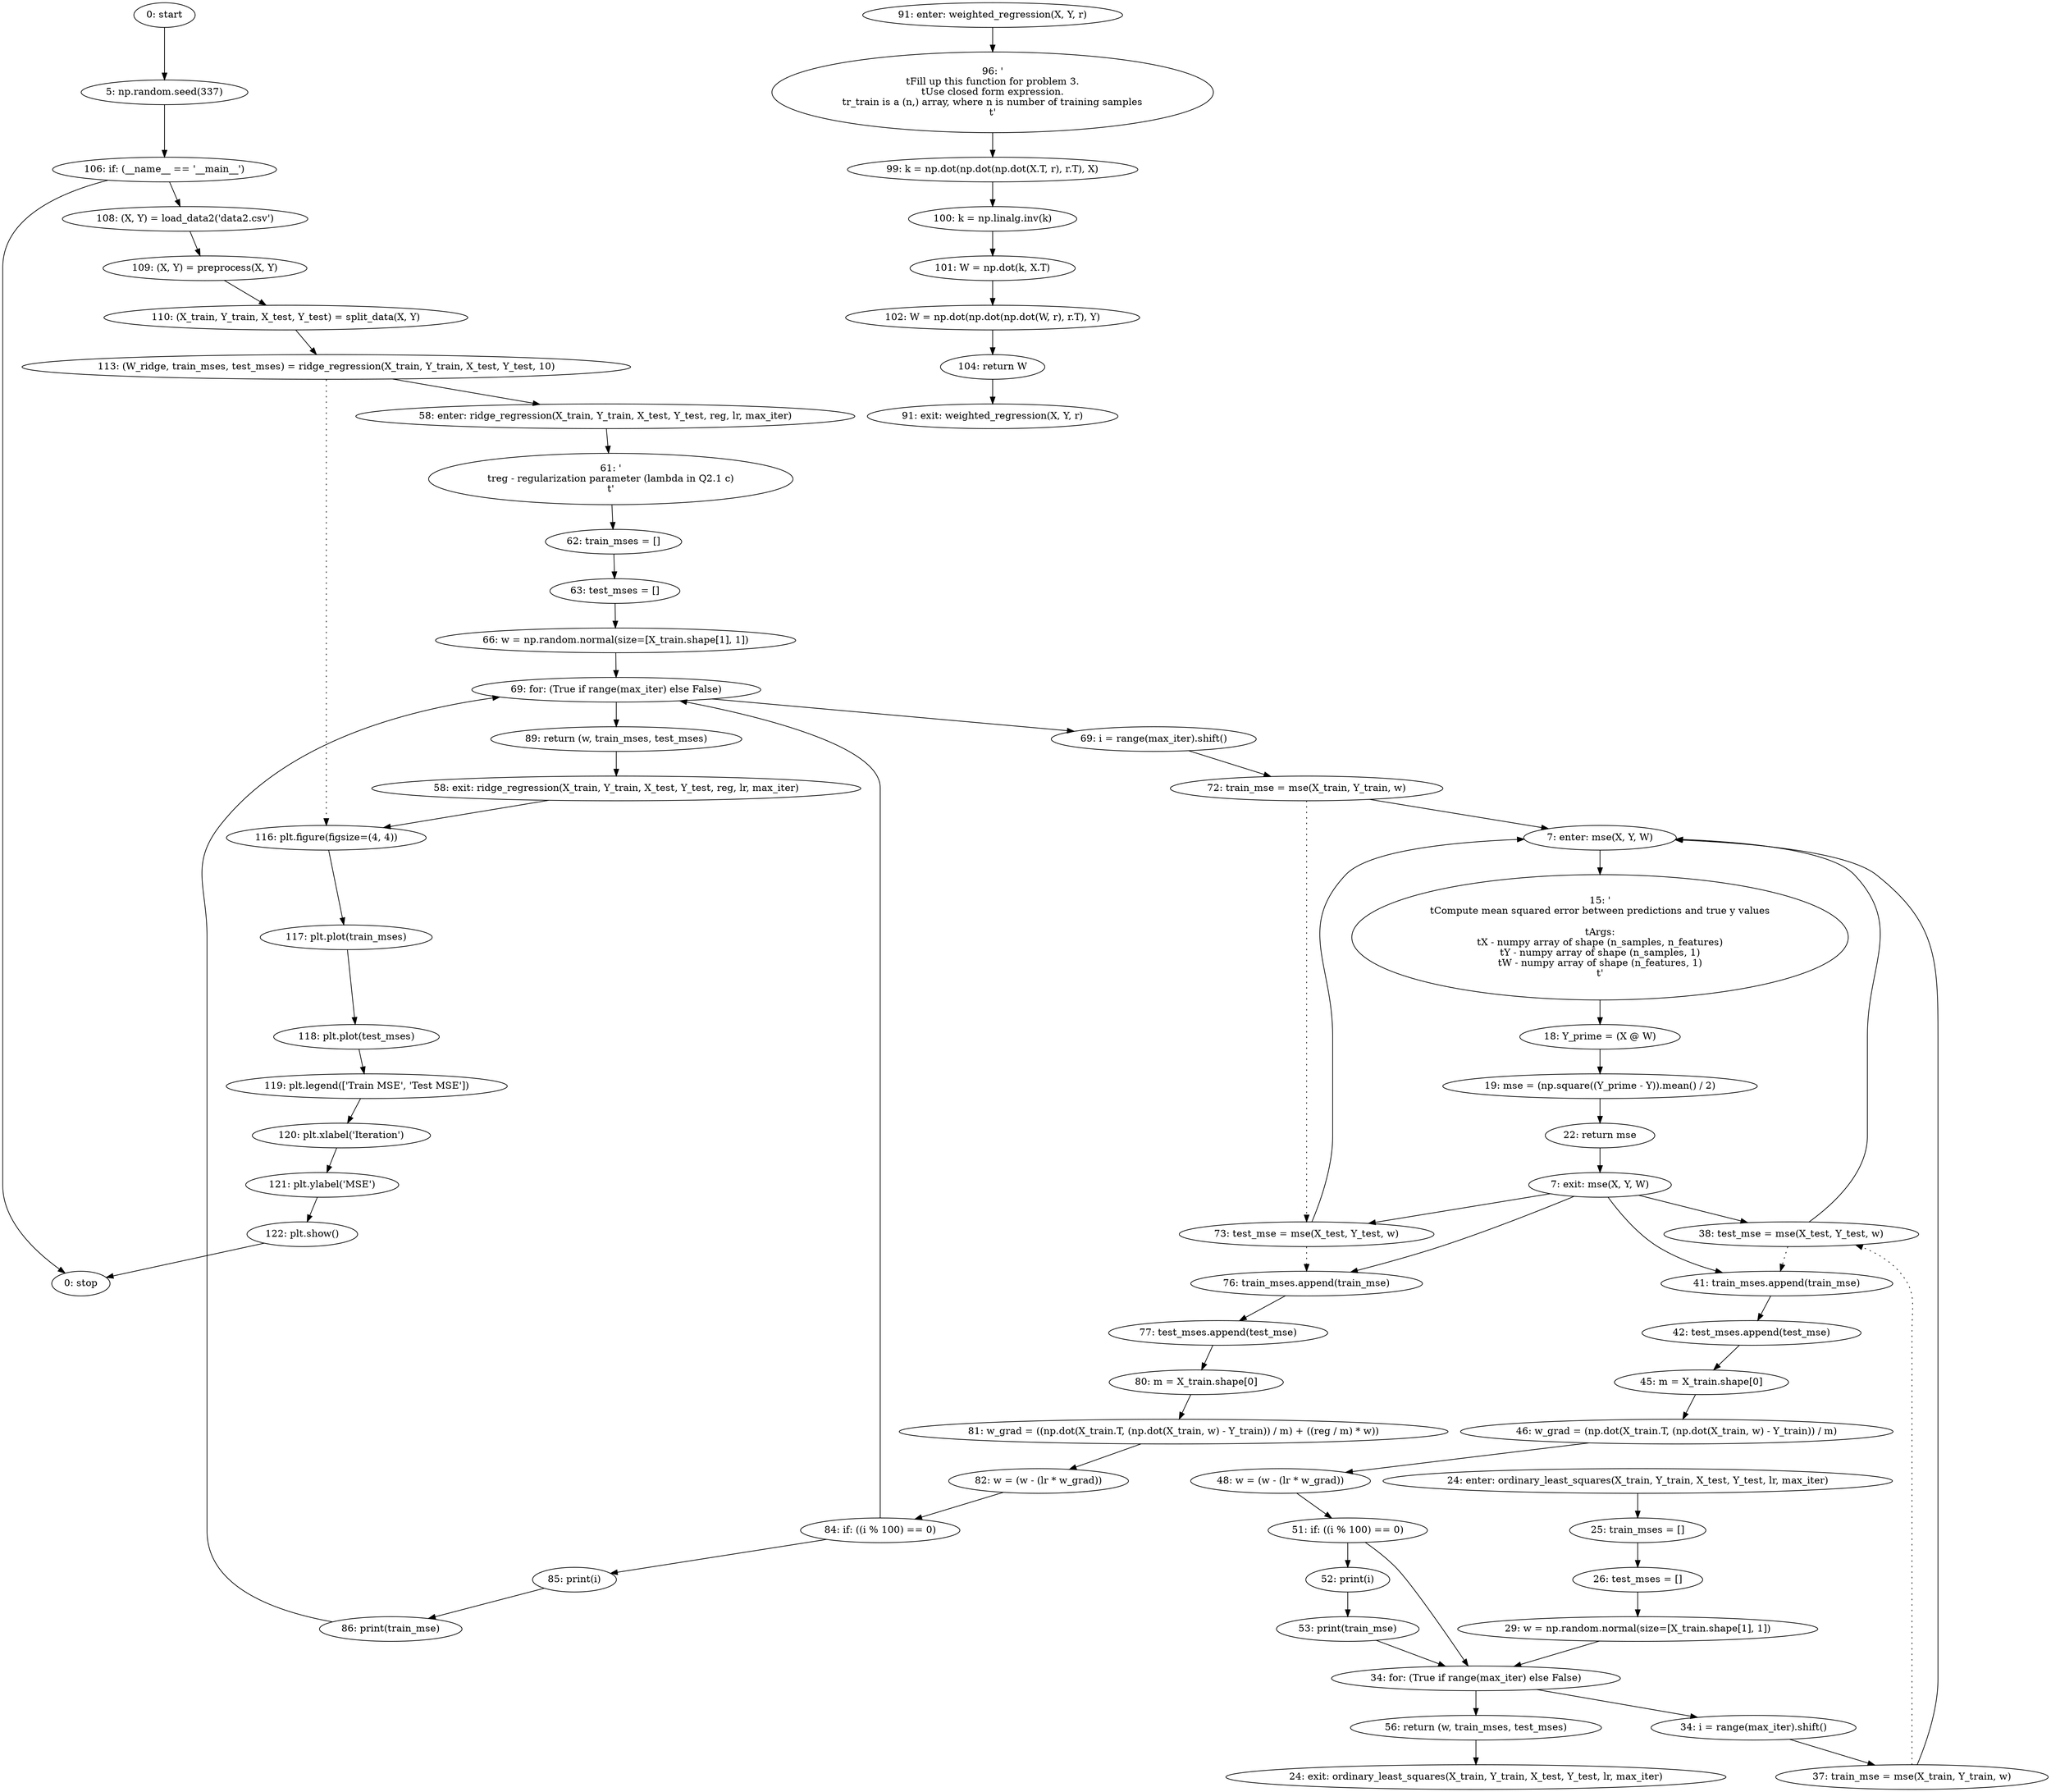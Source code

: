 strict digraph "" {
	node [label="\N"];
	0	 [label="0: start"];
	1	 [label="5: np.random.seed(337)"];
	0 -> 1;
	53	 [label="106: if: (__name__ == '__main__')"];
	1 -> 53;
	54	 [label="108: (X, Y) = load_data2('data2.csv')"];
	53 -> 54;
	65	 [label="0: stop"];
	53 -> 65;
	2	 [label="7: enter: mse(X, Y, W)"];
	4	 [label="15: '\n\tCompute mean squared error between predictions and true y values\n\n\tArgs:\n\tX - numpy array of shape (n_samples, n_features)\n\tY \
- numpy array of shape (n_samples, 1)\n\tW - numpy array of shape (n_features, 1)\n\t'"];
	2 -> 4;
	5	 [label="18: Y_prime = (X @ W)"];
	4 -> 5;
	15	 [label="37: train_mse = mse(X_train, Y_train, w)"];
	15 -> 2;
	16	 [label="38: test_mse = mse(X_test, Y_test, w)"];
	15 -> 16	 [style=dotted,
		weight=100];
	16 -> 2;
	17	 [label="41: train_mses.append(train_mse)"];
	16 -> 17	 [style=dotted,
		weight=100];
	18	 [label="42: test_mses.append(test_mse)"];
	17 -> 18;
	34	 [label="72: train_mse = mse(X_train, Y_train, w)"];
	34 -> 2;
	35	 [label="73: test_mse = mse(X_test, Y_test, w)"];
	34 -> 35	 [style=dotted,
		weight=100];
	35 -> 2;
	36	 [label="76: train_mses.append(train_mse)"];
	35 -> 36	 [style=dotted,
		weight=100];
	37	 [label="77: test_mses.append(test_mse)"];
	36 -> 37;
	3	 [label="7: exit: mse(X, Y, W)"];
	3 -> 16;
	3 -> 17;
	3 -> 35;
	3 -> 36;
	7	 [label="22: return mse"];
	7 -> 3;
	6	 [label="19: mse = (np.square((Y_prime - Y)).mean() / 2)"];
	5 -> 6;
	6 -> 7;
	8	 [label="24: enter: ordinary_least_squares(X_train, Y_train, X_test, Y_test, lr, max_iter)"];
	10	 [label="25: train_mses = []"];
	8 -> 10;
	11	 [label="26: test_mses = []"];
	10 -> 11;
	9	 [label="24: exit: ordinary_least_squares(X_train, Y_train, X_test, Y_test, lr, max_iter)"];
	25	 [label="56: return (w, train_mses, test_mses)"];
	25 -> 9;
	12	 [label="29: w = np.random.normal(size=[X_train.shape[1], 1])"];
	11 -> 12;
	13	 [label="34: for: (True if range(max_iter) else False)"];
	12 -> 13;
	13 -> 25;
	14	 [label="34: i = range(max_iter).shift()"];
	13 -> 14;
	14 -> 15;
	24	 [label="53: print(train_mse)"];
	24 -> 13;
	22	 [label="51: if: ((i % 100) == 0)"];
	22 -> 13;
	23	 [label="52: print(i)"];
	22 -> 23;
	23 -> 24;
	19	 [label="45: m = X_train.shape[0]"];
	18 -> 19;
	20	 [label="46: w_grad = (np.dot(X_train.T, (np.dot(X_train, w) - Y_train)) / m)"];
	19 -> 20;
	21	 [label="48: w = (w - (lr * w_grad))"];
	20 -> 21;
	21 -> 22;
	26	 [label="58: enter: ridge_regression(X_train, Y_train, X_test, Y_test, reg, lr, max_iter)"];
	28	 [label="61: '\n\treg - regularization parameter (lambda in Q2.1 c)\n\t'"];
	26 -> 28;
	29	 [label="62: train_mses = []"];
	28 -> 29;
	57	 [label="113: (W_ridge, train_mses, test_mses) = ridge_regression(X_train, Y_train, X_test, Y_test, 10)"];
	57 -> 26;
	58	 [label="116: plt.figure(figsize=(4, 4))"];
	57 -> 58	 [style=dotted,
		weight=100];
	59	 [label="117: plt.plot(train_mses)"];
	58 -> 59;
	27	 [label="58: exit: ridge_regression(X_train, Y_train, X_test, Y_test, reg, lr, max_iter)"];
	27 -> 58;
	44	 [label="89: return (w, train_mses, test_mses)"];
	44 -> 27;
	30	 [label="63: test_mses = []"];
	29 -> 30;
	31	 [label="66: w = np.random.normal(size=[X_train.shape[1], 1])"];
	30 -> 31;
	32	 [label="69: for: (True if range(max_iter) else False)"];
	31 -> 32;
	32 -> 44;
	33	 [label="69: i = range(max_iter).shift()"];
	32 -> 33;
	33 -> 34;
	43	 [label="86: print(train_mse)"];
	43 -> 32;
	41	 [label="84: if: ((i % 100) == 0)"];
	41 -> 32;
	42	 [label="85: print(i)"];
	41 -> 42;
	42 -> 43;
	38	 [label="80: m = X_train.shape[0]"];
	37 -> 38;
	39	 [label="81: w_grad = ((np.dot(X_train.T, (np.dot(X_train, w) - Y_train)) / m) + ((reg / m) * w))"];
	38 -> 39;
	40	 [label="82: w = (w - (lr * w_grad))"];
	39 -> 40;
	40 -> 41;
	45	 [label="91: enter: weighted_regression(X, Y, r)"];
	47	 [label="96: '\n\tFill up this function for problem 3.\n\tUse closed form expression.\n\tr_train is a (n,) array, where n is number of training \
samples\n\t'"];
	45 -> 47;
	48	 [label="99: k = np.dot(np.dot(np.dot(X.T, r), r.T), X)"];
	47 -> 48;
	46	 [label="91: exit: weighted_regression(X, Y, r)"];
	52	 [label="104: return W"];
	52 -> 46;
	49	 [label="100: k = np.linalg.inv(k)"];
	48 -> 49;
	50	 [label="101: W = np.dot(k, X.T)"];
	49 -> 50;
	51	 [label="102: W = np.dot(np.dot(np.dot(W, r), r.T), Y)"];
	50 -> 51;
	51 -> 52;
	55	 [label="109: (X, Y) = preprocess(X, Y)"];
	54 -> 55;
	56	 [label="110: (X_train, Y_train, X_test, Y_test) = split_data(X, Y)"];
	55 -> 56;
	56 -> 57;
	60	 [label="118: plt.plot(test_mses)"];
	59 -> 60;
	61	 [label="119: plt.legend(['Train MSE', 'Test MSE'])"];
	60 -> 61;
	62	 [label="120: plt.xlabel('Iteration')"];
	61 -> 62;
	63	 [label="121: plt.ylabel('MSE')"];
	62 -> 63;
	64	 [label="122: plt.show()"];
	63 -> 64;
	64 -> 65;
}

